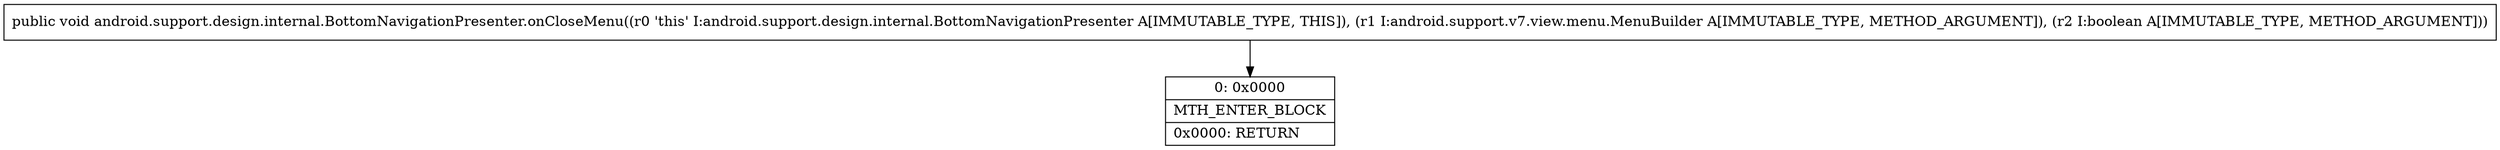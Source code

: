 digraph "CFG forandroid.support.design.internal.BottomNavigationPresenter.onCloseMenu(Landroid\/support\/v7\/view\/menu\/MenuBuilder;Z)V" {
Node_0 [shape=record,label="{0\:\ 0x0000|MTH_ENTER_BLOCK\l|0x0000: RETURN   \l}"];
MethodNode[shape=record,label="{public void android.support.design.internal.BottomNavigationPresenter.onCloseMenu((r0 'this' I:android.support.design.internal.BottomNavigationPresenter A[IMMUTABLE_TYPE, THIS]), (r1 I:android.support.v7.view.menu.MenuBuilder A[IMMUTABLE_TYPE, METHOD_ARGUMENT]), (r2 I:boolean A[IMMUTABLE_TYPE, METHOD_ARGUMENT])) }"];
MethodNode -> Node_0;
}

